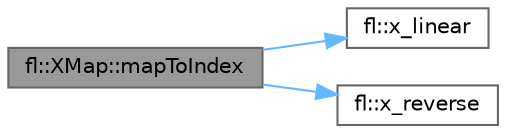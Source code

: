 digraph "fl::XMap::mapToIndex"
{
 // LATEX_PDF_SIZE
  bgcolor="transparent";
  edge [fontname=Helvetica,fontsize=10,labelfontname=Helvetica,labelfontsize=10];
  node [fontname=Helvetica,fontsize=10,shape=box,height=0.2,width=0.4];
  rankdir="LR";
  Node1 [id="Node000001",label="fl::XMap::mapToIndex",height=0.2,width=0.4,color="gray40", fillcolor="grey60", style="filled", fontcolor="black",tooltip=" "];
  Node1 -> Node2 [id="edge1_Node000001_Node000002",color="steelblue1",style="solid",tooltip=" "];
  Node2 [id="Node000002",label="fl::x_linear",height=0.2,width=0.4,color="grey40", fillcolor="white", style="filled",URL="$d4/d36/namespacefl.html#ab4423d58fcba9954b507dd846059dbba",tooltip=" "];
  Node1 -> Node3 [id="edge2_Node000001_Node000003",color="steelblue1",style="solid",tooltip=" "];
  Node3 [id="Node000003",label="fl::x_reverse",height=0.2,width=0.4,color="grey40", fillcolor="white", style="filled",URL="$d4/d36/namespacefl.html#afe6c153e1d4fc2ea710f3e0687b182c6",tooltip=" "];
}
